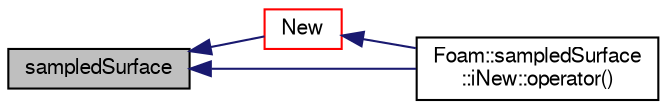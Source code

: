 digraph "sampledSurface"
{
  bgcolor="transparent";
  edge [fontname="FreeSans",fontsize="10",labelfontname="FreeSans",labelfontsize="10"];
  node [fontname="FreeSans",fontsize="10",shape=record];
  rankdir="LR";
  Node1 [label="sampledSurface",height=0.2,width=0.4,color="black", fillcolor="grey75", style="filled", fontcolor="black"];
  Node1 -> Node2 [dir="back",color="midnightblue",fontsize="10",style="solid",fontname="FreeSans"];
  Node2 [label="New",height=0.2,width=0.4,color="red",URL="$a29378.html#a67ed2e80e9ca7538412c533cf59b3614",tooltip="Return a reference to the selected surface. "];
  Node2 -> Node11 [dir="back",color="midnightblue",fontsize="10",style="solid",fontname="FreeSans"];
  Node11 [label="Foam::sampledSurface\l::iNew::operator()",height=0.2,width=0.4,color="black",URL="$a29382.html#a7c90d8fc6fe9816048d44392f4018b16"];
  Node1 -> Node11 [dir="back",color="midnightblue",fontsize="10",style="solid",fontname="FreeSans"];
}
